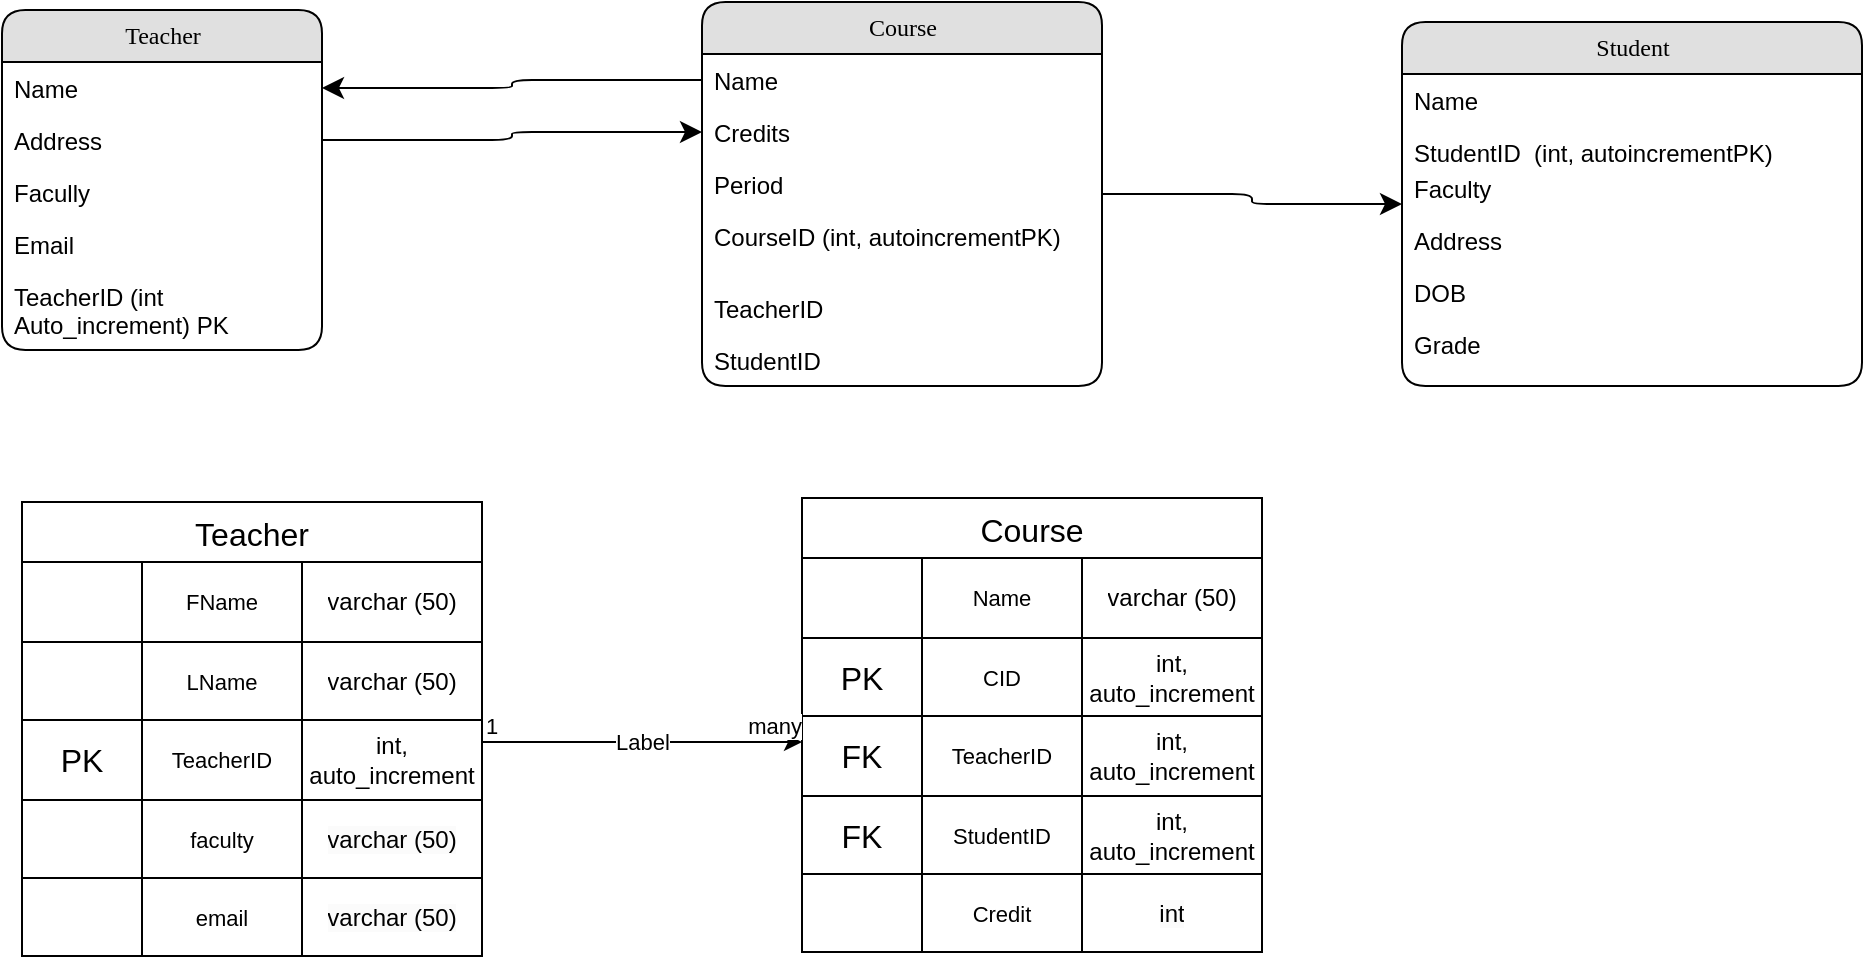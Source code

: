 <mxfile version="22.0.8" type="github">
  <diagram name="Page-1" id="b520641d-4fe3-3701-9064-5fc419738815">
    <mxGraphModel dx="954" dy="503" grid="1" gridSize="10" guides="1" tooltips="1" connect="1" arrows="1" fold="1" page="1" pageScale="1" pageWidth="1100" pageHeight="850" background="none" math="0" shadow="0">
      <root>
        <mxCell id="0" />
        <mxCell id="1" parent="0" />
        <mxCell id="21ea969265ad0168-6" value="Teacher" style="swimlane;html=1;fontStyle=0;childLayout=stackLayout;horizontal=1;startSize=26;fillColor=#e0e0e0;horizontalStack=0;resizeParent=1;resizeLast=0;collapsible=1;marginBottom=0;swimlaneFillColor=#ffffff;align=center;rounded=1;shadow=0;comic=0;labelBackgroundColor=none;strokeWidth=1;fontFamily=Verdana;fontSize=12" parent="1" vertex="1">
          <mxGeometry x="160" y="74" width="160" height="170" as="geometry" />
        </mxCell>
        <mxCell id="21ea969265ad0168-7" value="Name" style="text;html=1;strokeColor=none;fillColor=none;spacingLeft=4;spacingRight=4;whiteSpace=wrap;overflow=hidden;rotatable=0;points=[[0,0.5],[1,0.5]];portConstraint=eastwest;" parent="21ea969265ad0168-6" vertex="1">
          <mxGeometry y="26" width="160" height="26" as="geometry" />
        </mxCell>
        <mxCell id="21ea969265ad0168-8" value="Address" style="text;html=1;strokeColor=none;fillColor=none;spacingLeft=4;spacingRight=4;whiteSpace=wrap;overflow=hidden;rotatable=0;points=[[0,0.5],[1,0.5]];portConstraint=eastwest;" parent="21ea969265ad0168-6" vertex="1">
          <mxGeometry y="52" width="160" height="26" as="geometry" />
        </mxCell>
        <mxCell id="21ea969265ad0168-9" value="Facully" style="text;html=1;strokeColor=none;fillColor=none;spacingLeft=4;spacingRight=4;whiteSpace=wrap;overflow=hidden;rotatable=0;points=[[0,0.5],[1,0.5]];portConstraint=eastwest;" parent="21ea969265ad0168-6" vertex="1">
          <mxGeometry y="78" width="160" height="26" as="geometry" />
        </mxCell>
        <mxCell id="CDX63cgfRtQMcN7KAvdk-1" value="Email&lt;br&gt;" style="text;html=1;strokeColor=none;fillColor=none;spacingLeft=4;spacingRight=4;whiteSpace=wrap;overflow=hidden;rotatable=0;points=[[0,0.5],[1,0.5]];portConstraint=eastwest;" vertex="1" parent="21ea969265ad0168-6">
          <mxGeometry y="104" width="160" height="26" as="geometry" />
        </mxCell>
        <mxCell id="CDX63cgfRtQMcN7KAvdk-8" value="TeacherID (int Auto_increment) PK" style="text;html=1;strokeColor=none;fillColor=none;spacingLeft=4;spacingRight=4;whiteSpace=wrap;overflow=hidden;rotatable=0;points=[[0,0.5],[1,0.5]];portConstraint=eastwest;" vertex="1" parent="21ea969265ad0168-6">
          <mxGeometry y="130" width="160" height="40" as="geometry" />
        </mxCell>
        <mxCell id="21ea969265ad0168-10" value="Course" style="swimlane;html=1;fontStyle=0;childLayout=stackLayout;horizontal=1;startSize=26;fillColor=#e0e0e0;horizontalStack=0;resizeParent=1;resizeLast=0;collapsible=1;marginBottom=0;swimlaneFillColor=#ffffff;align=center;rounded=1;shadow=0;comic=0;labelBackgroundColor=none;strokeWidth=1;fontFamily=Verdana;fontSize=12" parent="1" vertex="1">
          <mxGeometry x="510" y="70" width="200" height="192" as="geometry" />
        </mxCell>
        <mxCell id="21ea969265ad0168-11" value="Name&lt;br&gt;" style="text;html=1;strokeColor=none;fillColor=none;spacingLeft=4;spacingRight=4;whiteSpace=wrap;overflow=hidden;rotatable=0;points=[[0,0.5],[1,0.5]];portConstraint=eastwest;" parent="21ea969265ad0168-10" vertex="1">
          <mxGeometry y="26" width="200" height="26" as="geometry" />
        </mxCell>
        <mxCell id="21ea969265ad0168-12" value="Credits" style="text;html=1;strokeColor=none;fillColor=none;spacingLeft=4;spacingRight=4;whiteSpace=wrap;overflow=hidden;rotatable=0;points=[[0,0.5],[1,0.5]];portConstraint=eastwest;" parent="21ea969265ad0168-10" vertex="1">
          <mxGeometry y="52" width="200" height="26" as="geometry" />
        </mxCell>
        <mxCell id="21ea969265ad0168-52" value="Period" style="text;html=1;strokeColor=none;fillColor=none;spacingLeft=4;spacingRight=4;whiteSpace=wrap;overflow=hidden;rotatable=0;points=[[0,0.5],[1,0.5]];portConstraint=eastwest;" parent="21ea969265ad0168-10" vertex="1">
          <mxGeometry y="78" width="200" height="26" as="geometry" />
        </mxCell>
        <mxCell id="21ea969265ad0168-13" value="CourseID (int, autoincrementPK)" style="text;html=1;strokeColor=none;fillColor=none;spacingLeft=4;spacingRight=4;whiteSpace=wrap;overflow=hidden;rotatable=0;points=[[0,0.5],[1,0.5]];portConstraint=eastwest;" parent="21ea969265ad0168-10" vertex="1">
          <mxGeometry y="104" width="200" height="36" as="geometry" />
        </mxCell>
        <mxCell id="CDX63cgfRtQMcN7KAvdk-2" value="TeacherID" style="text;html=1;strokeColor=none;fillColor=none;spacingLeft=4;spacingRight=4;whiteSpace=wrap;overflow=hidden;rotatable=0;points=[[0,0.5],[1,0.5]];portConstraint=eastwest;" vertex="1" parent="21ea969265ad0168-10">
          <mxGeometry y="140" width="200" height="26" as="geometry" />
        </mxCell>
        <mxCell id="CDX63cgfRtQMcN7KAvdk-3" value="StudentID" style="text;html=1;strokeColor=none;fillColor=none;spacingLeft=4;spacingRight=4;whiteSpace=wrap;overflow=hidden;rotatable=0;points=[[0,0.5],[1,0.5]];portConstraint=eastwest;" vertex="1" parent="21ea969265ad0168-10">
          <mxGeometry y="166" width="200" height="26" as="geometry" />
        </mxCell>
        <mxCell id="21ea969265ad0168-22" value="Student" style="swimlane;html=1;fontStyle=0;childLayout=stackLayout;horizontal=1;startSize=26;fillColor=#e0e0e0;horizontalStack=0;resizeParent=1;resizeLast=0;collapsible=1;marginBottom=0;swimlaneFillColor=#ffffff;align=center;rounded=1;shadow=0;comic=0;labelBackgroundColor=none;strokeWidth=1;fontFamily=Verdana;fontSize=12" parent="1" vertex="1">
          <mxGeometry x="860" y="80" width="230" height="182" as="geometry" />
        </mxCell>
        <mxCell id="21ea969265ad0168-23" value="Name" style="text;html=1;strokeColor=none;fillColor=none;spacingLeft=4;spacingRight=4;whiteSpace=wrap;overflow=hidden;rotatable=0;points=[[0,0.5],[1,0.5]];portConstraint=eastwest;" parent="21ea969265ad0168-22" vertex="1">
          <mxGeometry y="26" width="230" height="26" as="geometry" />
        </mxCell>
        <mxCell id="21ea969265ad0168-24" value="StudentID&amp;nbsp;&amp;nbsp;(int, autoincrementPK)" style="text;html=1;strokeColor=none;fillColor=none;spacingLeft=4;spacingRight=4;whiteSpace=wrap;overflow=hidden;rotatable=0;points=[[0,0.5],[1,0.5]];portConstraint=eastwest;" parent="21ea969265ad0168-22" vertex="1">
          <mxGeometry y="52" width="230" height="18" as="geometry" />
        </mxCell>
        <mxCell id="CDX63cgfRtQMcN7KAvdk-4" value="Faculty" style="text;html=1;strokeColor=none;fillColor=none;spacingLeft=4;spacingRight=4;whiteSpace=wrap;overflow=hidden;rotatable=0;points=[[0,0.5],[1,0.5]];portConstraint=eastwest;" vertex="1" parent="21ea969265ad0168-22">
          <mxGeometry y="70" width="230" height="26" as="geometry" />
        </mxCell>
        <mxCell id="CDX63cgfRtQMcN7KAvdk-5" value="Address" style="text;html=1;strokeColor=none;fillColor=none;spacingLeft=4;spacingRight=4;whiteSpace=wrap;overflow=hidden;rotatable=0;points=[[0,0.5],[1,0.5]];portConstraint=eastwest;" vertex="1" parent="21ea969265ad0168-22">
          <mxGeometry y="96" width="230" height="26" as="geometry" />
        </mxCell>
        <mxCell id="CDX63cgfRtQMcN7KAvdk-6" value="DOB" style="text;html=1;strokeColor=none;fillColor=none;spacingLeft=4;spacingRight=4;whiteSpace=wrap;overflow=hidden;rotatable=0;points=[[0,0.5],[1,0.5]];portConstraint=eastwest;" vertex="1" parent="21ea969265ad0168-22">
          <mxGeometry y="122" width="230" height="26" as="geometry" />
        </mxCell>
        <mxCell id="CDX63cgfRtQMcN7KAvdk-7" value="Grade" style="text;html=1;strokeColor=none;fillColor=none;spacingLeft=4;spacingRight=4;whiteSpace=wrap;overflow=hidden;rotatable=0;points=[[0,0.5],[1,0.5]];portConstraint=eastwest;" vertex="1" parent="21ea969265ad0168-22">
          <mxGeometry y="148" width="230" height="26" as="geometry" />
        </mxCell>
        <mxCell id="21ea969265ad0168-38" style="edgeStyle=orthogonalEdgeStyle;html=1;labelBackgroundColor=none;startFill=0;startSize=8;endFill=1;endSize=8;fontFamily=Verdana;fontSize=12;" parent="1" source="21ea969265ad0168-10" target="21ea969265ad0168-22" edge="1">
          <mxGeometry relative="1" as="geometry" />
        </mxCell>
        <mxCell id="21ea969265ad0168-39" style="edgeStyle=orthogonalEdgeStyle;html=1;entryX=0;entryY=0.5;labelBackgroundColor=none;startFill=0;startSize=8;endFill=1;endSize=8;fontFamily=Verdana;fontSize=12;exitX=1;exitY=0.5;" parent="1" source="21ea969265ad0168-8" target="21ea969265ad0168-12" edge="1">
          <mxGeometry relative="1" as="geometry">
            <Array as="points" />
          </mxGeometry>
        </mxCell>
        <mxCell id="21ea969265ad0168-40" style="edgeStyle=orthogonalEdgeStyle;html=1;exitX=0;exitY=0.5;entryX=1;entryY=0.5;labelBackgroundColor=none;startFill=0;startSize=8;endFill=1;endSize=8;fontFamily=Verdana;fontSize=12;" parent="1" source="21ea969265ad0168-11" target="21ea969265ad0168-7" edge="1">
          <mxGeometry relative="1" as="geometry" />
        </mxCell>
        <mxCell id="CDX63cgfRtQMcN7KAvdk-26" value="Teacher" style="shape=table;startSize=30;container=1;collapsible=0;childLayout=tableLayout;strokeColor=default;fontSize=16;" vertex="1" parent="1">
          <mxGeometry x="170" y="320" width="230" height="227" as="geometry" />
        </mxCell>
        <mxCell id="CDX63cgfRtQMcN7KAvdk-27" value="" style="shape=tableRow;horizontal=0;startSize=0;swimlaneHead=0;swimlaneBody=0;strokeColor=default;top=0;left=0;bottom=0;right=0;collapsible=0;dropTarget=0;fillColor=none;points=[[0,0.5],[1,0.5]];portConstraint=eastwest;fontSize=14;swimlaneFillColor=default;" vertex="1" parent="CDX63cgfRtQMcN7KAvdk-26">
          <mxGeometry y="30" width="230" height="40" as="geometry" />
        </mxCell>
        <mxCell id="CDX63cgfRtQMcN7KAvdk-28" value="" style="shape=partialRectangle;html=1;whiteSpace=wrap;connectable=0;overflow=hidden;top=1;left=1;bottom=1;right=1;pointerEvents=1;fontSize=16;fillColor=default;gradientColor=none;strokeWidth=1;" vertex="1" parent="CDX63cgfRtQMcN7KAvdk-27">
          <mxGeometry width="60" height="40" as="geometry">
            <mxRectangle width="60" height="40" as="alternateBounds" />
          </mxGeometry>
        </mxCell>
        <mxCell id="CDX63cgfRtQMcN7KAvdk-29" value="FName&lt;br style=&quot;font-size: 11px;&quot;&gt;" style="shape=partialRectangle;html=1;whiteSpace=wrap;connectable=0;overflow=hidden;top=1;left=1;bottom=1;right=1;pointerEvents=1;fontSize=11;fillColor=default;gradientColor=none;strokeWidth=1;" vertex="1" parent="CDX63cgfRtQMcN7KAvdk-27">
          <mxGeometry x="60" width="80" height="40" as="geometry">
            <mxRectangle width="80" height="40" as="alternateBounds" />
          </mxGeometry>
        </mxCell>
        <mxCell id="CDX63cgfRtQMcN7KAvdk-30" value="varchar (50)" style="shape=partialRectangle;html=1;whiteSpace=wrap;connectable=0;overflow=hidden;top=1;left=1;bottom=1;right=1;pointerEvents=1;fontSize=12;fillColor=default;gradientColor=none;strokeWidth=1;" vertex="1" parent="CDX63cgfRtQMcN7KAvdk-27">
          <mxGeometry x="140" width="90" height="40" as="geometry">
            <mxRectangle width="90" height="40" as="alternateBounds" />
          </mxGeometry>
        </mxCell>
        <mxCell id="CDX63cgfRtQMcN7KAvdk-31" value="" style="shape=tableRow;horizontal=0;startSize=0;swimlaneHead=0;swimlaneBody=0;strokeColor=inherit;top=0;left=0;bottom=0;right=0;collapsible=0;dropTarget=0;fillColor=none;points=[[0,0.5],[1,0.5]];portConstraint=eastwest;fontSize=16;" vertex="1" parent="CDX63cgfRtQMcN7KAvdk-26">
          <mxGeometry y="70" width="230" height="39" as="geometry" />
        </mxCell>
        <mxCell id="CDX63cgfRtQMcN7KAvdk-32" value="" style="shape=partialRectangle;html=1;whiteSpace=wrap;connectable=0;overflow=hidden;top=1;left=1;bottom=1;right=1;pointerEvents=1;fontSize=16;fillColor=default;gradientColor=none;strokeWidth=1;" vertex="1" parent="CDX63cgfRtQMcN7KAvdk-31">
          <mxGeometry width="60" height="39" as="geometry">
            <mxRectangle width="60" height="39" as="alternateBounds" />
          </mxGeometry>
        </mxCell>
        <mxCell id="CDX63cgfRtQMcN7KAvdk-33" value="LName" style="shape=partialRectangle;html=1;whiteSpace=wrap;connectable=0;overflow=hidden;top=1;left=1;bottom=1;right=1;pointerEvents=1;fontSize=11;fillColor=default;gradientColor=none;strokeWidth=1;" vertex="1" parent="CDX63cgfRtQMcN7KAvdk-31">
          <mxGeometry x="60" width="80" height="39" as="geometry">
            <mxRectangle width="80" height="39" as="alternateBounds" />
          </mxGeometry>
        </mxCell>
        <mxCell id="CDX63cgfRtQMcN7KAvdk-34" value="varchar (50)" style="shape=partialRectangle;html=1;whiteSpace=wrap;connectable=0;overflow=hidden;top=1;left=1;bottom=1;right=1;pointerEvents=1;fontSize=12;fillColor=default;gradientColor=none;strokeWidth=1;" vertex="1" parent="CDX63cgfRtQMcN7KAvdk-31">
          <mxGeometry x="140" width="90" height="39" as="geometry">
            <mxRectangle width="90" height="39" as="alternateBounds" />
          </mxGeometry>
        </mxCell>
        <mxCell id="CDX63cgfRtQMcN7KAvdk-39" value="" style="shape=tableRow;horizontal=0;startSize=0;swimlaneHead=0;swimlaneBody=0;strokeColor=inherit;top=0;left=0;bottom=0;right=0;collapsible=0;dropTarget=0;fillColor=none;points=[[0,0.5],[1,0.5]];portConstraint=eastwest;fontSize=16;" vertex="1" parent="CDX63cgfRtQMcN7KAvdk-26">
          <mxGeometry y="109" width="230" height="40" as="geometry" />
        </mxCell>
        <mxCell id="CDX63cgfRtQMcN7KAvdk-40" value="PK" style="shape=partialRectangle;html=1;whiteSpace=wrap;connectable=0;overflow=hidden;top=1;left=1;bottom=1;right=1;pointerEvents=1;fontSize=16;fillColor=default;gradientColor=none;strokeWidth=1;" vertex="1" parent="CDX63cgfRtQMcN7KAvdk-39">
          <mxGeometry width="60" height="40" as="geometry">
            <mxRectangle width="60" height="40" as="alternateBounds" />
          </mxGeometry>
        </mxCell>
        <mxCell id="CDX63cgfRtQMcN7KAvdk-41" value="TeacherID" style="shape=partialRectangle;html=1;whiteSpace=wrap;connectable=0;overflow=hidden;top=1;left=1;bottom=1;right=1;pointerEvents=1;fontSize=11;fillColor=default;gradientColor=none;strokeWidth=1;" vertex="1" parent="CDX63cgfRtQMcN7KAvdk-39">
          <mxGeometry x="60" width="80" height="40" as="geometry">
            <mxRectangle width="80" height="40" as="alternateBounds" />
          </mxGeometry>
        </mxCell>
        <mxCell id="CDX63cgfRtQMcN7KAvdk-42" value="int, auto_increment" style="shape=partialRectangle;html=1;whiteSpace=wrap;connectable=0;overflow=hidden;top=1;left=1;bottom=1;right=1;pointerEvents=1;fontSize=12;fillColor=default;gradientColor=none;strokeWidth=1;" vertex="1" parent="CDX63cgfRtQMcN7KAvdk-39">
          <mxGeometry x="140" width="90" height="40" as="geometry">
            <mxRectangle width="90" height="40" as="alternateBounds" />
          </mxGeometry>
        </mxCell>
        <mxCell id="CDX63cgfRtQMcN7KAvdk-43" value="" style="shape=tableRow;horizontal=0;startSize=0;swimlaneHead=0;swimlaneBody=0;strokeColor=inherit;top=0;left=0;bottom=0;right=0;collapsible=0;dropTarget=0;fillColor=none;points=[[0,0.5],[1,0.5]];portConstraint=eastwest;fontSize=16;" vertex="1" parent="CDX63cgfRtQMcN7KAvdk-26">
          <mxGeometry y="149" width="230" height="39" as="geometry" />
        </mxCell>
        <mxCell id="CDX63cgfRtQMcN7KAvdk-44" value="" style="shape=partialRectangle;html=1;whiteSpace=wrap;connectable=0;overflow=hidden;top=1;left=1;bottom=1;right=1;pointerEvents=1;fontSize=16;fillColor=default;gradientColor=none;strokeWidth=1;" vertex="1" parent="CDX63cgfRtQMcN7KAvdk-43">
          <mxGeometry width="60" height="39" as="geometry">
            <mxRectangle width="60" height="39" as="alternateBounds" />
          </mxGeometry>
        </mxCell>
        <mxCell id="CDX63cgfRtQMcN7KAvdk-45" value="faculty" style="shape=partialRectangle;html=1;whiteSpace=wrap;connectable=0;overflow=hidden;top=1;left=1;bottom=1;right=1;pointerEvents=1;fontSize=11;fillColor=default;gradientColor=none;strokeWidth=1;" vertex="1" parent="CDX63cgfRtQMcN7KAvdk-43">
          <mxGeometry x="60" width="80" height="39" as="geometry">
            <mxRectangle width="80" height="39" as="alternateBounds" />
          </mxGeometry>
        </mxCell>
        <mxCell id="CDX63cgfRtQMcN7KAvdk-46" value="&lt;meta charset=&quot;utf-8&quot;&gt;&lt;span style=&quot;color: rgb(0, 0, 0); font-family: Helvetica; font-size: 12px; font-style: normal; font-variant-ligatures: normal; font-variant-caps: normal; font-weight: 400; letter-spacing: normal; orphans: 2; text-align: center; text-indent: 0px; text-transform: none; widows: 2; word-spacing: 0px; -webkit-text-stroke-width: 0px; background-color: rgb(251, 251, 251); text-decoration-thickness: initial; text-decoration-style: initial; text-decoration-color: initial; float: none; display: inline !important;&quot;&gt;varchar (50)&lt;/span&gt;" style="shape=partialRectangle;html=1;whiteSpace=wrap;connectable=0;overflow=hidden;top=1;left=1;bottom=1;right=1;pointerEvents=1;fontSize=12;fillColor=default;gradientColor=none;strokeWidth=1;" vertex="1" parent="CDX63cgfRtQMcN7KAvdk-43">
          <mxGeometry x="140" width="90" height="39" as="geometry">
            <mxRectangle width="90" height="39" as="alternateBounds" />
          </mxGeometry>
        </mxCell>
        <mxCell id="CDX63cgfRtQMcN7KAvdk-47" value="" style="shape=tableRow;horizontal=0;startSize=0;swimlaneHead=0;swimlaneBody=0;strokeColor=inherit;top=0;left=0;bottom=0;right=0;collapsible=0;dropTarget=0;fillColor=none;points=[[0,0.5],[1,0.5]];portConstraint=eastwest;fontSize=16;" vertex="1" parent="CDX63cgfRtQMcN7KAvdk-26">
          <mxGeometry y="188" width="230" height="39" as="geometry" />
        </mxCell>
        <mxCell id="CDX63cgfRtQMcN7KAvdk-48" value="" style="shape=partialRectangle;html=1;whiteSpace=wrap;connectable=0;overflow=hidden;top=1;left=1;bottom=1;right=1;pointerEvents=1;fontSize=16;fillColor=default;gradientColor=none;strokeWidth=1;" vertex="1" parent="CDX63cgfRtQMcN7KAvdk-47">
          <mxGeometry width="60" height="39" as="geometry">
            <mxRectangle width="60" height="39" as="alternateBounds" />
          </mxGeometry>
        </mxCell>
        <mxCell id="CDX63cgfRtQMcN7KAvdk-49" value="email" style="shape=partialRectangle;html=1;whiteSpace=wrap;connectable=0;overflow=hidden;top=1;left=1;bottom=1;right=1;pointerEvents=1;fontSize=11;fillColor=default;gradientColor=none;strokeWidth=1;" vertex="1" parent="CDX63cgfRtQMcN7KAvdk-47">
          <mxGeometry x="60" width="80" height="39" as="geometry">
            <mxRectangle width="80" height="39" as="alternateBounds" />
          </mxGeometry>
        </mxCell>
        <mxCell id="CDX63cgfRtQMcN7KAvdk-50" value="&lt;meta charset=&quot;utf-8&quot;&gt;&lt;span style=&quot;color: rgb(0, 0, 0); font-family: Helvetica; font-size: 12px; font-style: normal; font-variant-ligatures: normal; font-variant-caps: normal; font-weight: 400; letter-spacing: normal; orphans: 2; text-align: center; text-indent: 0px; text-transform: none; widows: 2; word-spacing: 0px; -webkit-text-stroke-width: 0px; background-color: rgb(251, 251, 251); text-decoration-thickness: initial; text-decoration-style: initial; text-decoration-color: initial; float: none; display: inline !important;&quot;&gt;varchar (50)&lt;/span&gt;" style="shape=partialRectangle;html=1;whiteSpace=wrap;connectable=0;overflow=hidden;top=1;left=1;bottom=1;right=1;pointerEvents=1;fontSize=12;fillColor=default;gradientColor=none;strokeWidth=1;" vertex="1" parent="CDX63cgfRtQMcN7KAvdk-47">
          <mxGeometry x="140" width="90" height="39" as="geometry">
            <mxRectangle width="90" height="39" as="alternateBounds" />
          </mxGeometry>
        </mxCell>
        <mxCell id="CDX63cgfRtQMcN7KAvdk-51" value="Course" style="shape=table;startSize=30;container=1;collapsible=0;childLayout=tableLayout;strokeColor=default;fontSize=16;" vertex="1" parent="1">
          <mxGeometry x="560" y="318" width="230" height="227" as="geometry" />
        </mxCell>
        <mxCell id="CDX63cgfRtQMcN7KAvdk-52" value="" style="shape=tableRow;horizontal=0;startSize=0;swimlaneHead=0;swimlaneBody=0;strokeColor=default;top=0;left=0;bottom=0;right=0;collapsible=0;dropTarget=0;fillColor=none;points=[[0,0.5],[1,0.5]];portConstraint=eastwest;fontSize=14;swimlaneFillColor=default;" vertex="1" parent="CDX63cgfRtQMcN7KAvdk-51">
          <mxGeometry y="30" width="230" height="40" as="geometry" />
        </mxCell>
        <mxCell id="CDX63cgfRtQMcN7KAvdk-53" value="" style="shape=partialRectangle;html=1;whiteSpace=wrap;connectable=0;overflow=hidden;top=1;left=1;bottom=1;right=1;pointerEvents=1;fontSize=16;fillColor=default;gradientColor=none;strokeWidth=1;" vertex="1" parent="CDX63cgfRtQMcN7KAvdk-52">
          <mxGeometry width="60" height="40" as="geometry">
            <mxRectangle width="60" height="40" as="alternateBounds" />
          </mxGeometry>
        </mxCell>
        <mxCell id="CDX63cgfRtQMcN7KAvdk-54" value="Name" style="shape=partialRectangle;html=1;whiteSpace=wrap;connectable=0;overflow=hidden;top=1;left=1;bottom=1;right=1;pointerEvents=1;fontSize=11;fillColor=default;gradientColor=none;strokeWidth=1;" vertex="1" parent="CDX63cgfRtQMcN7KAvdk-52">
          <mxGeometry x="60" width="80" height="40" as="geometry">
            <mxRectangle width="80" height="40" as="alternateBounds" />
          </mxGeometry>
        </mxCell>
        <mxCell id="CDX63cgfRtQMcN7KAvdk-55" value="varchar (50)" style="shape=partialRectangle;html=1;whiteSpace=wrap;connectable=0;overflow=hidden;top=1;left=1;bottom=1;right=1;pointerEvents=1;fontSize=12;fillColor=default;gradientColor=none;strokeWidth=1;" vertex="1" parent="CDX63cgfRtQMcN7KAvdk-52">
          <mxGeometry x="140" width="90" height="40" as="geometry">
            <mxRectangle width="90" height="40" as="alternateBounds" />
          </mxGeometry>
        </mxCell>
        <mxCell id="CDX63cgfRtQMcN7KAvdk-56" value="" style="shape=tableRow;horizontal=0;startSize=0;swimlaneHead=0;swimlaneBody=0;strokeColor=inherit;top=0;left=0;bottom=0;right=0;collapsible=0;dropTarget=0;fillColor=none;points=[[0,0.5],[1,0.5]];portConstraint=eastwest;fontSize=16;" vertex="1" parent="CDX63cgfRtQMcN7KAvdk-51">
          <mxGeometry y="70" width="230" height="39" as="geometry" />
        </mxCell>
        <mxCell id="CDX63cgfRtQMcN7KAvdk-57" value="PK" style="shape=partialRectangle;html=1;whiteSpace=wrap;connectable=0;overflow=hidden;top=1;left=1;bottom=1;right=1;pointerEvents=1;fontSize=16;fillColor=default;gradientColor=none;strokeWidth=1;" vertex="1" parent="CDX63cgfRtQMcN7KAvdk-56">
          <mxGeometry width="60" height="39" as="geometry">
            <mxRectangle width="60" height="39" as="alternateBounds" />
          </mxGeometry>
        </mxCell>
        <mxCell id="CDX63cgfRtQMcN7KAvdk-58" value="CID" style="shape=partialRectangle;html=1;whiteSpace=wrap;connectable=0;overflow=hidden;top=1;left=1;bottom=1;right=1;pointerEvents=1;fontSize=11;fillColor=default;gradientColor=none;strokeWidth=1;" vertex="1" parent="CDX63cgfRtQMcN7KAvdk-56">
          <mxGeometry x="60" width="80" height="39" as="geometry">
            <mxRectangle width="80" height="39" as="alternateBounds" />
          </mxGeometry>
        </mxCell>
        <mxCell id="CDX63cgfRtQMcN7KAvdk-59" value="int, auto_increment" style="shape=partialRectangle;html=1;whiteSpace=wrap;connectable=0;overflow=hidden;top=1;left=1;bottom=1;right=1;pointerEvents=1;fontSize=12;fillColor=default;gradientColor=none;strokeWidth=1;" vertex="1" parent="CDX63cgfRtQMcN7KAvdk-56">
          <mxGeometry x="140" width="90" height="39" as="geometry">
            <mxRectangle width="90" height="39" as="alternateBounds" />
          </mxGeometry>
        </mxCell>
        <mxCell id="CDX63cgfRtQMcN7KAvdk-60" value="" style="shape=tableRow;horizontal=0;startSize=0;swimlaneHead=0;swimlaneBody=0;strokeColor=inherit;top=0;left=0;bottom=0;right=0;collapsible=0;dropTarget=0;fillColor=none;points=[[0,0.5],[1,0.5]];portConstraint=eastwest;fontSize=16;" vertex="1" parent="CDX63cgfRtQMcN7KAvdk-51">
          <mxGeometry y="109" width="230" height="40" as="geometry" />
        </mxCell>
        <mxCell id="CDX63cgfRtQMcN7KAvdk-61" value="FK" style="shape=partialRectangle;html=1;whiteSpace=wrap;connectable=0;overflow=hidden;top=1;left=1;bottom=1;right=1;pointerEvents=1;fontSize=16;fillColor=default;gradientColor=none;strokeWidth=1;" vertex="1" parent="CDX63cgfRtQMcN7KAvdk-60">
          <mxGeometry width="60" height="40" as="geometry">
            <mxRectangle width="60" height="40" as="alternateBounds" />
          </mxGeometry>
        </mxCell>
        <mxCell id="CDX63cgfRtQMcN7KAvdk-62" value="TeacherID" style="shape=partialRectangle;html=1;whiteSpace=wrap;connectable=0;overflow=hidden;top=1;left=1;bottom=1;right=1;pointerEvents=1;fontSize=11;fillColor=default;gradientColor=none;strokeWidth=1;" vertex="1" parent="CDX63cgfRtQMcN7KAvdk-60">
          <mxGeometry x="60" width="80" height="40" as="geometry">
            <mxRectangle width="80" height="40" as="alternateBounds" />
          </mxGeometry>
        </mxCell>
        <mxCell id="CDX63cgfRtQMcN7KAvdk-63" value="int, auto_increment" style="shape=partialRectangle;html=1;whiteSpace=wrap;connectable=0;overflow=hidden;top=1;left=1;bottom=1;right=1;pointerEvents=1;fontSize=12;fillColor=default;gradientColor=none;strokeWidth=1;" vertex="1" parent="CDX63cgfRtQMcN7KAvdk-60">
          <mxGeometry x="140" width="90" height="40" as="geometry">
            <mxRectangle width="90" height="40" as="alternateBounds" />
          </mxGeometry>
        </mxCell>
        <mxCell id="CDX63cgfRtQMcN7KAvdk-64" value="" style="shape=tableRow;horizontal=0;startSize=0;swimlaneHead=0;swimlaneBody=0;strokeColor=inherit;top=0;left=0;bottom=0;right=0;collapsible=0;dropTarget=0;fillColor=none;points=[[0,0.5],[1,0.5]];portConstraint=eastwest;fontSize=16;" vertex="1" parent="CDX63cgfRtQMcN7KAvdk-51">
          <mxGeometry y="149" width="230" height="39" as="geometry" />
        </mxCell>
        <mxCell id="CDX63cgfRtQMcN7KAvdk-65" value="FK" style="shape=partialRectangle;html=1;whiteSpace=wrap;connectable=0;overflow=hidden;top=1;left=1;bottom=1;right=1;pointerEvents=1;fontSize=16;fillColor=default;gradientColor=none;strokeWidth=1;" vertex="1" parent="CDX63cgfRtQMcN7KAvdk-64">
          <mxGeometry width="60" height="39" as="geometry">
            <mxRectangle width="60" height="39" as="alternateBounds" />
          </mxGeometry>
        </mxCell>
        <mxCell id="CDX63cgfRtQMcN7KAvdk-66" value="StudentID" style="shape=partialRectangle;html=1;whiteSpace=wrap;connectable=0;overflow=hidden;top=1;left=1;bottom=1;right=1;pointerEvents=1;fontSize=11;fillColor=default;gradientColor=none;strokeWidth=1;" vertex="1" parent="CDX63cgfRtQMcN7KAvdk-64">
          <mxGeometry x="60" width="80" height="39" as="geometry">
            <mxRectangle width="80" height="39" as="alternateBounds" />
          </mxGeometry>
        </mxCell>
        <mxCell id="CDX63cgfRtQMcN7KAvdk-67" value="int, auto_increment" style="shape=partialRectangle;html=1;whiteSpace=wrap;connectable=0;overflow=hidden;top=1;left=1;bottom=1;right=1;pointerEvents=1;fontSize=12;fillColor=default;gradientColor=none;strokeWidth=1;" vertex="1" parent="CDX63cgfRtQMcN7KAvdk-64">
          <mxGeometry x="140" width="90" height="39" as="geometry">
            <mxRectangle width="90" height="39" as="alternateBounds" />
          </mxGeometry>
        </mxCell>
        <mxCell id="CDX63cgfRtQMcN7KAvdk-68" value="" style="shape=tableRow;horizontal=0;startSize=0;swimlaneHead=0;swimlaneBody=0;strokeColor=inherit;top=0;left=0;bottom=0;right=0;collapsible=0;dropTarget=0;fillColor=none;points=[[0,0.5],[1,0.5]];portConstraint=eastwest;fontSize=16;" vertex="1" parent="CDX63cgfRtQMcN7KAvdk-51">
          <mxGeometry y="188" width="230" height="39" as="geometry" />
        </mxCell>
        <mxCell id="CDX63cgfRtQMcN7KAvdk-69" value="" style="shape=partialRectangle;html=1;whiteSpace=wrap;connectable=0;overflow=hidden;top=1;left=1;bottom=1;right=1;pointerEvents=1;fontSize=16;fillColor=default;gradientColor=none;strokeWidth=1;" vertex="1" parent="CDX63cgfRtQMcN7KAvdk-68">
          <mxGeometry width="60" height="39" as="geometry">
            <mxRectangle width="60" height="39" as="alternateBounds" />
          </mxGeometry>
        </mxCell>
        <mxCell id="CDX63cgfRtQMcN7KAvdk-70" value="Credit" style="shape=partialRectangle;html=1;whiteSpace=wrap;connectable=0;overflow=hidden;top=1;left=1;bottom=1;right=1;pointerEvents=1;fontSize=11;fillColor=default;gradientColor=none;strokeWidth=1;" vertex="1" parent="CDX63cgfRtQMcN7KAvdk-68">
          <mxGeometry x="60" width="80" height="39" as="geometry">
            <mxRectangle width="80" height="39" as="alternateBounds" />
          </mxGeometry>
        </mxCell>
        <mxCell id="CDX63cgfRtQMcN7KAvdk-71" value="&lt;span style=&quot;color: rgb(0, 0, 0); font-family: Helvetica; font-size: 12px; font-style: normal; font-variant-ligatures: normal; font-variant-caps: normal; font-weight: 400; letter-spacing: normal; orphans: 2; text-align: center; text-indent: 0px; text-transform: none; widows: 2; word-spacing: 0px; -webkit-text-stroke-width: 0px; background-color: rgb(251, 251, 251); text-decoration-thickness: initial; text-decoration-style: initial; text-decoration-color: initial; float: none; display: inline !important;&quot;&gt;int&lt;/span&gt;" style="shape=partialRectangle;html=1;whiteSpace=wrap;connectable=0;overflow=hidden;top=1;left=1;bottom=1;right=1;pointerEvents=1;fontSize=12;fillColor=default;gradientColor=none;strokeWidth=1;" vertex="1" parent="CDX63cgfRtQMcN7KAvdk-68">
          <mxGeometry x="140" width="90" height="39" as="geometry">
            <mxRectangle width="90" height="39" as="alternateBounds" />
          </mxGeometry>
        </mxCell>
        <mxCell id="CDX63cgfRtQMcN7KAvdk-75" value="" style="endArrow=classic;html=1;rounded=0;" edge="1" parent="1">
          <mxGeometry relative="1" as="geometry">
            <mxPoint x="400" y="440" as="sourcePoint" />
            <mxPoint x="560" y="440" as="targetPoint" />
          </mxGeometry>
        </mxCell>
        <mxCell id="CDX63cgfRtQMcN7KAvdk-76" value="Label" style="edgeLabel;resizable=0;html=1;align=center;verticalAlign=middle;" connectable="0" vertex="1" parent="CDX63cgfRtQMcN7KAvdk-75">
          <mxGeometry relative="1" as="geometry" />
        </mxCell>
        <mxCell id="CDX63cgfRtQMcN7KAvdk-77" value="1" style="edgeLabel;resizable=0;html=1;align=left;verticalAlign=bottom;" connectable="0" vertex="1" parent="CDX63cgfRtQMcN7KAvdk-75">
          <mxGeometry x="-1" relative="1" as="geometry" />
        </mxCell>
        <mxCell id="CDX63cgfRtQMcN7KAvdk-78" value="many" style="edgeLabel;resizable=0;html=1;align=right;verticalAlign=bottom;" connectable="0" vertex="1" parent="CDX63cgfRtQMcN7KAvdk-75">
          <mxGeometry x="1" relative="1" as="geometry" />
        </mxCell>
      </root>
    </mxGraphModel>
  </diagram>
</mxfile>
